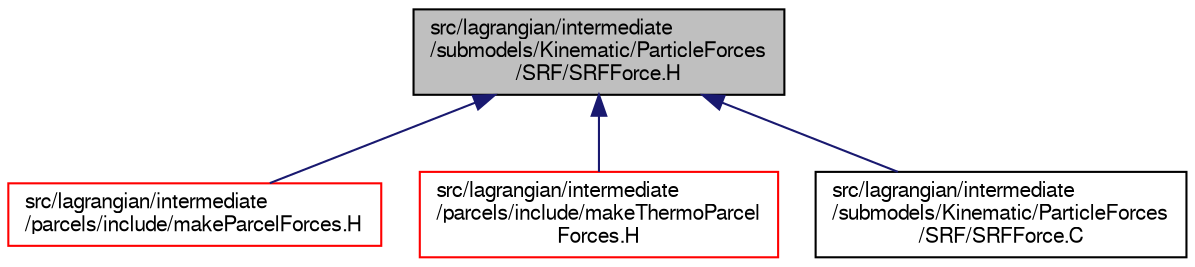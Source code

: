 digraph "src/lagrangian/intermediate/submodels/Kinematic/ParticleForces/SRF/SRFForce.H"
{
  bgcolor="transparent";
  edge [fontname="FreeSans",fontsize="10",labelfontname="FreeSans",labelfontsize="10"];
  node [fontname="FreeSans",fontsize="10",shape=record];
  Node305 [label="src/lagrangian/intermediate\l/submodels/Kinematic/ParticleForces\l/SRF/SRFForce.H",height=0.2,width=0.4,color="black", fillcolor="grey75", style="filled", fontcolor="black"];
  Node305 -> Node306 [dir="back",color="midnightblue",fontsize="10",style="solid",fontname="FreeSans"];
  Node306 [label="src/lagrangian/intermediate\l/parcels/include/makeParcelForces.H",height=0.2,width=0.4,color="red",URL="$a05342.html"];
  Node305 -> Node310 [dir="back",color="midnightblue",fontsize="10",style="solid",fontname="FreeSans"];
  Node310 [label="src/lagrangian/intermediate\l/parcels/include/makeThermoParcel\lForces.H",height=0.2,width=0.4,color="red",URL="$a05387.html"];
  Node305 -> Node315 [dir="back",color="midnightblue",fontsize="10",style="solid",fontname="FreeSans"];
  Node315 [label="src/lagrangian/intermediate\l/submodels/Kinematic/ParticleForces\l/SRF/SRFForce.C",height=0.2,width=0.4,color="black",URL="$a05912.html"];
}
